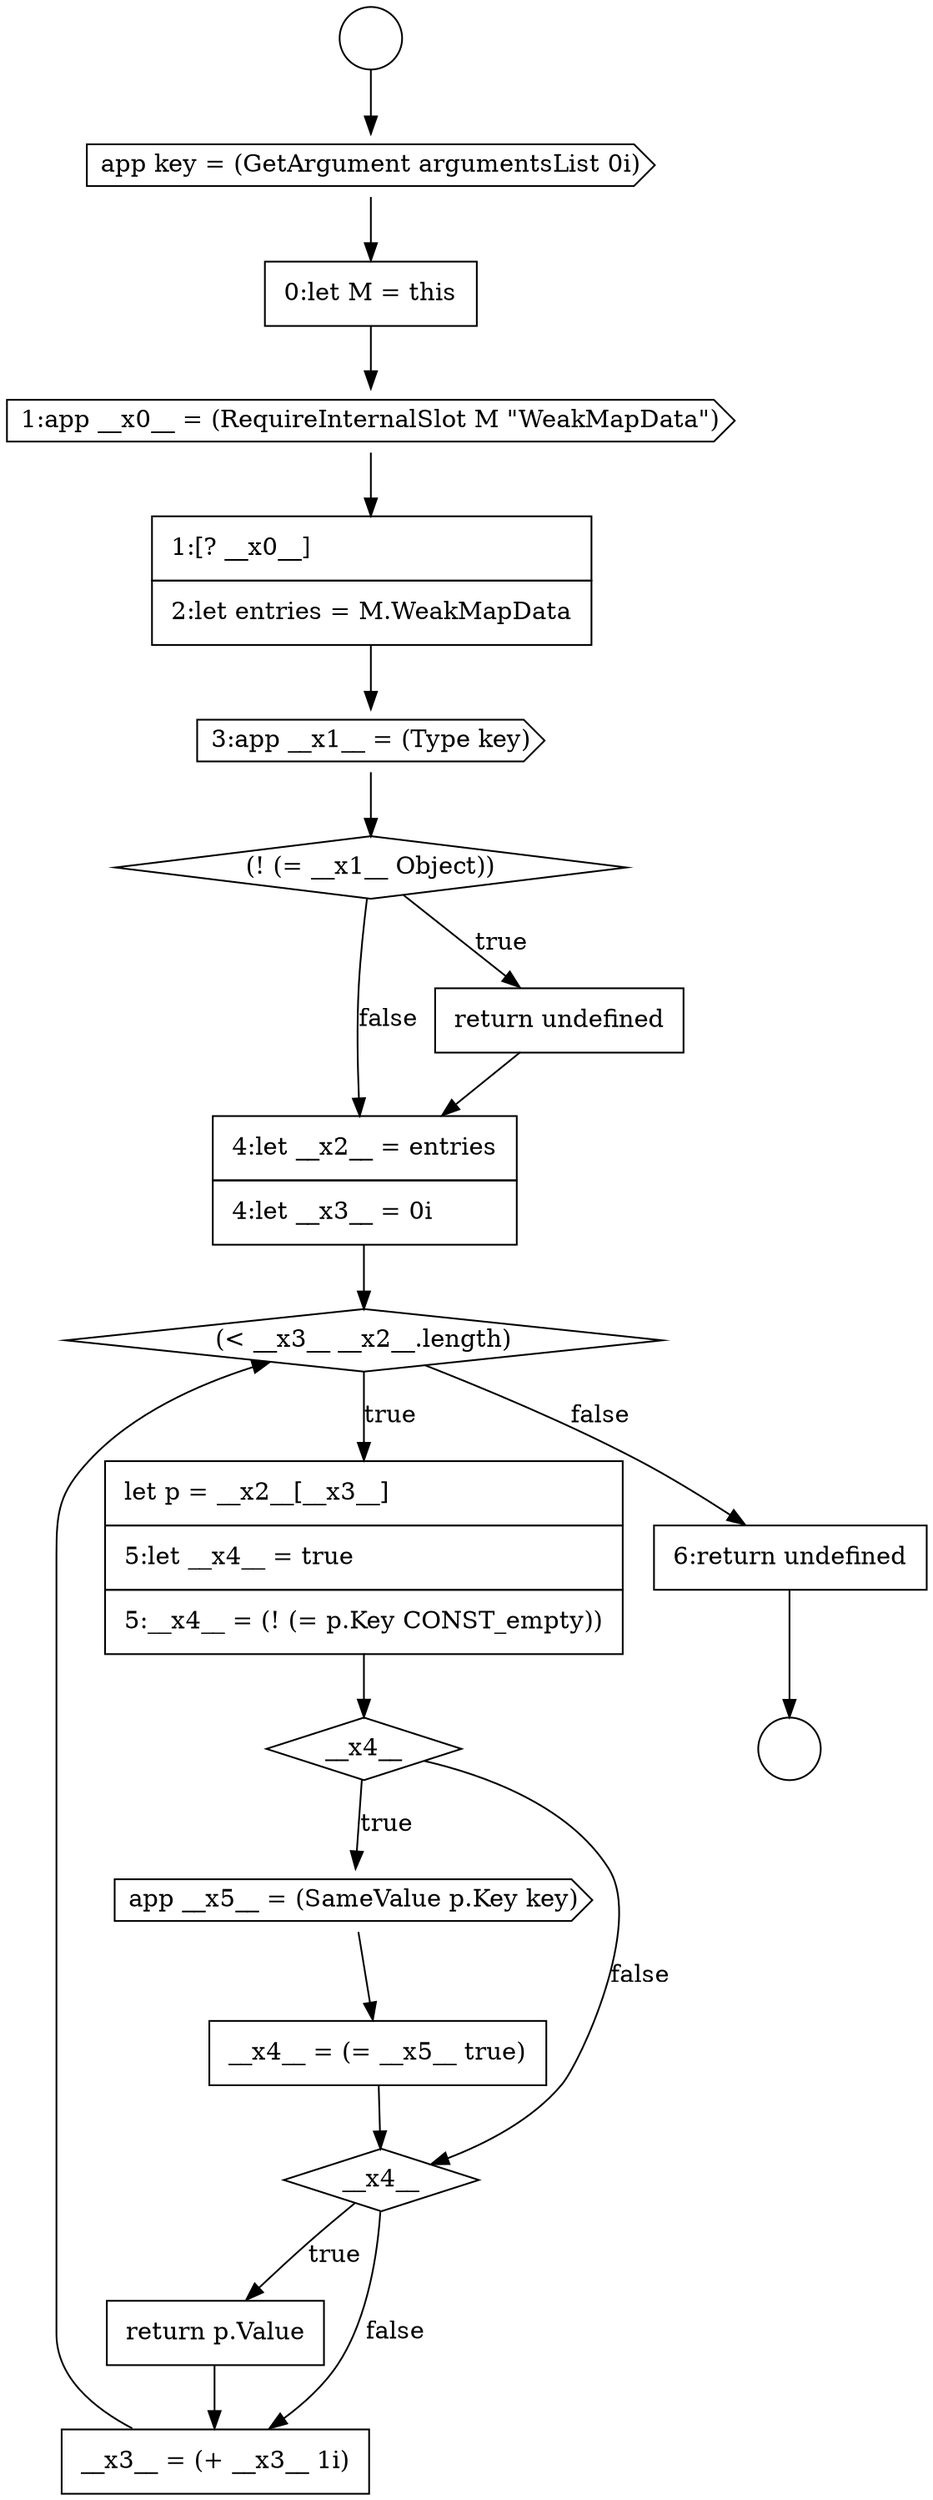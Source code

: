digraph {
  node16845 [shape=diamond, label=<<font color="black">(! (= __x1__ Object))</font>> color="black" fillcolor="white" style=filled]
  node16849 [shape=none, margin=0, label=<<font color="black">
    <table border="0" cellborder="1" cellspacing="0" cellpadding="10">
      <tr><td align="left">let p = __x2__[__x3__]</td></tr>
      <tr><td align="left">5:let __x4__ = true</td></tr>
      <tr><td align="left">5:__x4__ = (! (= p.Key CONST_empty))</td></tr>
    </table>
  </font>> color="black" fillcolor="white" style=filled]
  node16840 [shape=cds, label=<<font color="black">app key = (GetArgument argumentsList 0i)</font>> color="black" fillcolor="white" style=filled]
  node16841 [shape=none, margin=0, label=<<font color="black">
    <table border="0" cellborder="1" cellspacing="0" cellpadding="10">
      <tr><td align="left">0:let M = this</td></tr>
    </table>
  </font>> color="black" fillcolor="white" style=filled]
  node16850 [shape=diamond, label=<<font color="black">__x4__</font>> color="black" fillcolor="white" style=filled]
  node16854 [shape=none, margin=0, label=<<font color="black">
    <table border="0" cellborder="1" cellspacing="0" cellpadding="10">
      <tr><td align="left">return p.Value</td></tr>
    </table>
  </font>> color="black" fillcolor="white" style=filled]
  node16855 [shape=none, margin=0, label=<<font color="black">
    <table border="0" cellborder="1" cellspacing="0" cellpadding="10">
      <tr><td align="left">__x3__ = (+ __x3__ 1i)</td></tr>
    </table>
  </font>> color="black" fillcolor="white" style=filled]
  node16851 [shape=cds, label=<<font color="black">app __x5__ = (SameValue p.Key key)</font>> color="black" fillcolor="white" style=filled]
  node16838 [shape=circle label=" " color="black" fillcolor="white" style=filled]
  node16843 [shape=none, margin=0, label=<<font color="black">
    <table border="0" cellborder="1" cellspacing="0" cellpadding="10">
      <tr><td align="left">1:[? __x0__]</td></tr>
      <tr><td align="left">2:let entries = M.WeakMapData</td></tr>
    </table>
  </font>> color="black" fillcolor="white" style=filled]
  node16856 [shape=none, margin=0, label=<<font color="black">
    <table border="0" cellborder="1" cellspacing="0" cellpadding="10">
      <tr><td align="left">6:return undefined</td></tr>
    </table>
  </font>> color="black" fillcolor="white" style=filled]
  node16842 [shape=cds, label=<<font color="black">1:app __x0__ = (RequireInternalSlot M &quot;WeakMapData&quot;)</font>> color="black" fillcolor="white" style=filled]
  node16853 [shape=diamond, label=<<font color="black">__x4__</font>> color="black" fillcolor="white" style=filled]
  node16848 [shape=diamond, label=<<font color="black">(&lt; __x3__ __x2__.length)</font>> color="black" fillcolor="white" style=filled]
  node16847 [shape=none, margin=0, label=<<font color="black">
    <table border="0" cellborder="1" cellspacing="0" cellpadding="10">
      <tr><td align="left">4:let __x2__ = entries</td></tr>
      <tr><td align="left">4:let __x3__ = 0i</td></tr>
    </table>
  </font>> color="black" fillcolor="white" style=filled]
  node16844 [shape=cds, label=<<font color="black">3:app __x1__ = (Type key)</font>> color="black" fillcolor="white" style=filled]
  node16839 [shape=circle label=" " color="black" fillcolor="white" style=filled]
  node16846 [shape=none, margin=0, label=<<font color="black">
    <table border="0" cellborder="1" cellspacing="0" cellpadding="10">
      <tr><td align="left">return undefined</td></tr>
    </table>
  </font>> color="black" fillcolor="white" style=filled]
  node16852 [shape=none, margin=0, label=<<font color="black">
    <table border="0" cellborder="1" cellspacing="0" cellpadding="10">
      <tr><td align="left">__x4__ = (= __x5__ true)</td></tr>
    </table>
  </font>> color="black" fillcolor="white" style=filled]
  node16852 -> node16853 [ color="black"]
  node16841 -> node16842 [ color="black"]
  node16854 -> node16855 [ color="black"]
  node16855 -> node16848 [ color="black"]
  node16844 -> node16845 [ color="black"]
  node16851 -> node16852 [ color="black"]
  node16850 -> node16851 [label=<<font color="black">true</font>> color="black"]
  node16850 -> node16853 [label=<<font color="black">false</font>> color="black"]
  node16848 -> node16849 [label=<<font color="black">true</font>> color="black"]
  node16848 -> node16856 [label=<<font color="black">false</font>> color="black"]
  node16842 -> node16843 [ color="black"]
  node16845 -> node16846 [label=<<font color="black">true</font>> color="black"]
  node16845 -> node16847 [label=<<font color="black">false</font>> color="black"]
  node16849 -> node16850 [ color="black"]
  node16846 -> node16847 [ color="black"]
  node16838 -> node16840 [ color="black"]
  node16856 -> node16839 [ color="black"]
  node16843 -> node16844 [ color="black"]
  node16847 -> node16848 [ color="black"]
  node16840 -> node16841 [ color="black"]
  node16853 -> node16854 [label=<<font color="black">true</font>> color="black"]
  node16853 -> node16855 [label=<<font color="black">false</font>> color="black"]
}
